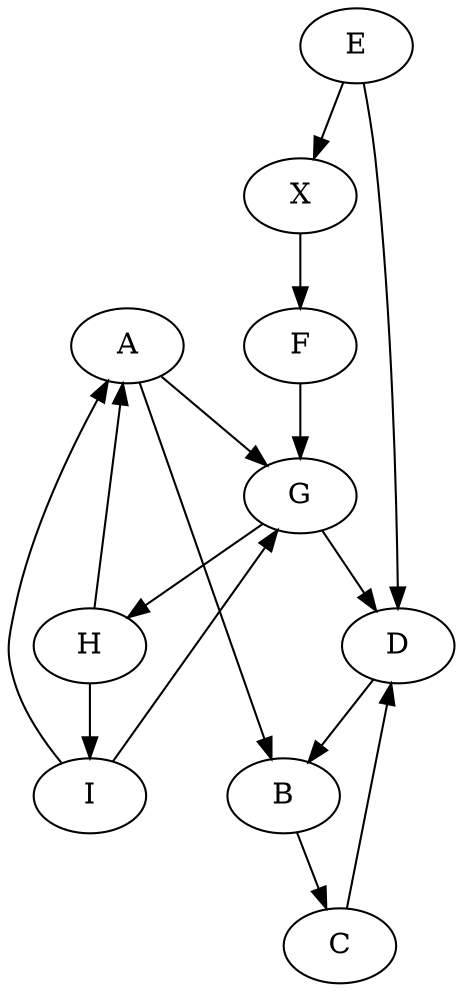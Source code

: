 digraph nicolas{
A -> G;
A -> B;
I -> A;
I -> G;
H -> I;
H -> A;
G -> H; 
G -> D;
F -> G;
E -> D;
E -> X; 
X -> F; 
D -> B;
B -> C;
C -> D;
}